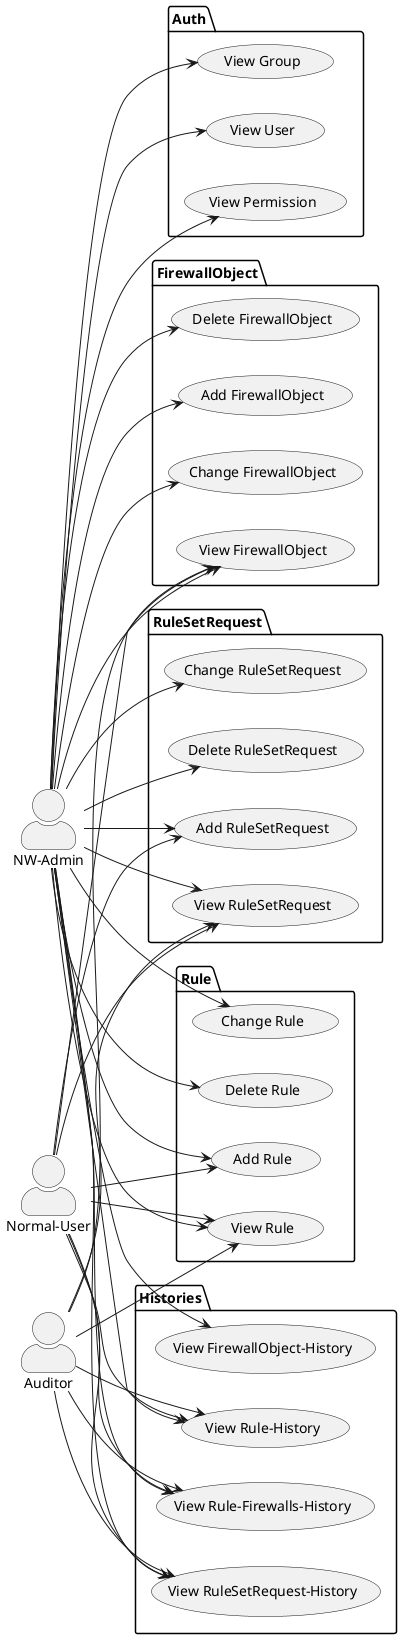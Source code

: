 @startuml
left to right direction

skinparam actorStyle awesome

actor "NW-Admin" as nwadmin
actor "Normal-User" as user
actor "Auditor" as auditor

package Auth {
  usecase "View Permission" as view_permission
  usecase "View Group" as view_group
  usecase "View User" as view_user
}

package Histories {
  usecase "View FirewallObject-History" as view_historicalfirewallobject
  usecase "View Rule-History" as view_historicalrule
  usecase "View Rule-Firewalls-History" as view_historicalrule_firewalls
  usecase "View RuleSetRequest-History" as view_historicalrulesetrequest
}

package FirewallObject {
  usecase "Add FirewallObject" as add_firewallobject
  usecase "Change FirewallObject" as change_firewallobject
  usecase "Delete FirewallObject" as delete_firewallobject
  usecase "View FirewallObject" as view_firewallobject
}

package Rule {
  usecase "Add Rule" as add_rule
  usecase "Change Rule" as change_rule
  usecase "Delete Rule" as delete_rule
  usecase "View Rule" as view_rule
}

package RuleSetRequest {
  usecase "Add RuleSetRequest" as add_rulesetrequest
  usecase "Change RuleSetRequest" as change_rulesetrequest
  usecase "Delete RuleSetRequest" as delete_rulesetrequest
  usecase "View RuleSetRequest" as view_rulesetrequest
}

nwadmin --> view_permission
nwadmin --> view_group
nwadmin --> view_user
nwadmin --> view_historicalfirewallobject
nwadmin --> view_historicalrule
nwadmin --> view_historicalrule_firewalls
nwadmin --> view_historicalrulesetrequest
nwadmin --> add_firewallobject
nwadmin --> change_firewallobject
nwadmin --> delete_firewallobject
nwadmin --> view_firewallobject
nwadmin --> add_rule
nwadmin --> change_rule
nwadmin --> delete_rule
nwadmin --> view_rule
nwadmin --> add_rulesetrequest
nwadmin --> change_rulesetrequest
nwadmin --> delete_rulesetrequest
nwadmin --> view_rulesetrequest

auditor --> view_firewallobject
auditor --> view_historicalrule
auditor --> view_historicalrule_firewalls
auditor --> view_rule
auditor --> view_historicalrulesetrequest
auditor --> view_rulesetrequest

user --> view_firewallobject
user --> view_historicalrule
user --> view_historicalrule_firewalls
user --> add_rule
user --> view_rule
user --> view_historicalrulesetrequest
user --> add_rulesetrequest
user --> view_rulesetrequest


@enduml